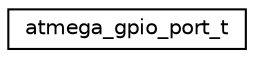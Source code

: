 digraph "Graphical Class Hierarchy"
{
 // LATEX_PDF_SIZE
  edge [fontname="Helvetica",fontsize="10",labelfontname="Helvetica",labelfontsize="10"];
  node [fontname="Helvetica",fontsize="10",shape=record];
  rankdir="LR";
  Node0 [label="atmega_gpio_port_t",height=0.2,width=0.4,color="black", fillcolor="white", style="filled",URL="$structatmega__gpio__port__t.html",tooltip="Structure describing the memory layout of the registers of a GPIO port on ATmega MCUs."];
}

